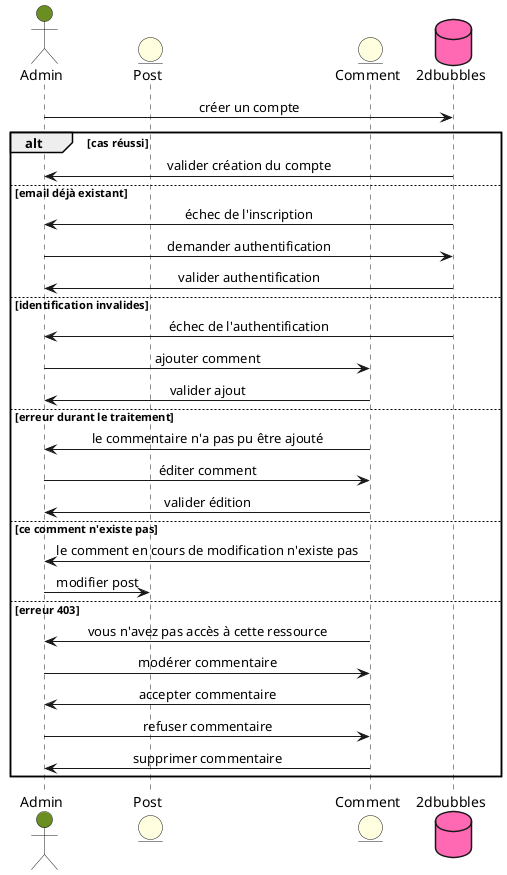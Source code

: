 @startuml UserAdminSequence

skinparam responseMessageBelowArrow true
skinparam SequenceMessageAlignment center

actor Admin as Admin #OliveDrab

entity Post as Post #LightYellow
entity Comment as Comment #LightYellow

database 2dbubbles as 2dbubbles #HotPink

Admin -> 2dbubbles: créer un compte
alt cas réussi
2dbubbles-> Admin: valider création du compte
else email déjà existant 
2dbubbles-> Admin: échec de l'inscription

Admin  -> 2dbubbles: demander authentification 
2dbubbles-> Admin: valider authentification 
else identification invalides
2dbubbles-> Admin: échec de l'authentification

Admin  -> Comment: ajouter comment
Comment -> Admin: valider ajout
else erreur durant le traitement
Comment -> Admin: le commentaire n'a pas pu être ajouté

Admin  -> Comment: éditer comment
Comment -> Admin: valider édition
else ce comment n'existe pas
Comment -> Admin: le comment en cours de modification n'existe pas

Admin  -> Post: modifier post
else erreur 403
Comment -> Admin: vous n'avez pas accès à cette ressource

Admin  -> Comment: modérer commentaire
Comment -> Admin: accepter commentaire
Admin  -> Comment: refuser commentaire
Comment -> Admin: supprimer commentaire

end
@enduml